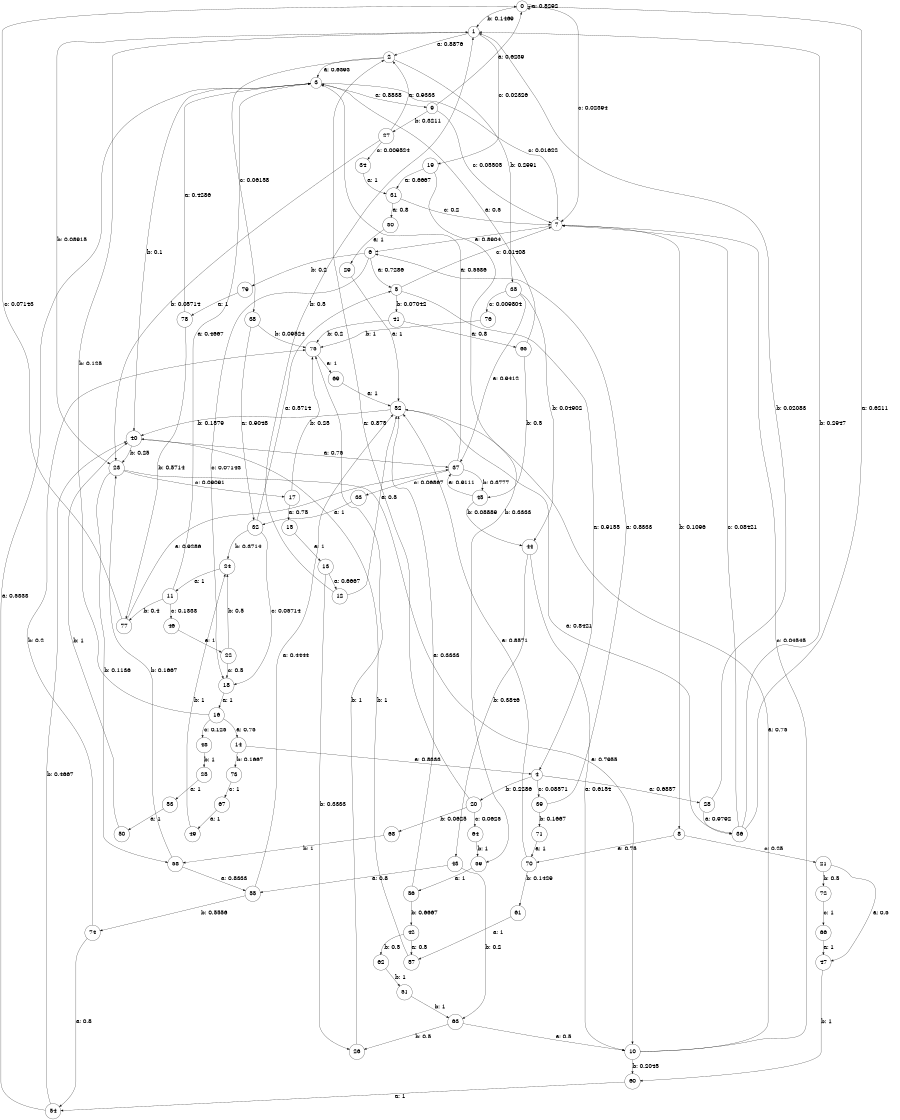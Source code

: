 digraph "d2-050nw-t0-cen-SML" {
size = "6,8.5";
ratio = "fill";
node [shape = circle];
node [fontsize = 24];
edge [fontsize = 24];
0 -> 0 [label = "a: 0.8292   "];
0 -> 1 [label = "b: 0.1469   "];
0 -> 7 [label = "c: 0.02394  "];
1 -> 2 [label = "a: 0.8876   "];
1 -> 23 [label = "b: 0.08915  "];
1 -> 19 [label = "c: 0.02326  "];
2 -> 3 [label = "a: 0.6393   "];
2 -> 35 [label = "b: 0.2991   "];
2 -> 38 [label = "c: 0.06158  "];
3 -> 9 [label = "a: 0.8838   "];
3 -> 40 [label = "b: 0.1      "];
3 -> 7 [label = "c: 0.01622  "];
4 -> 28 [label = "a: 0.6857   "];
4 -> 20 [label = "b: 0.2286   "];
4 -> 39 [label = "c: 0.08571  "];
5 -> 4 [label = "a: 0.9155   "];
5 -> 41 [label = "b: 0.07042  "];
5 -> 7 [label = "c: 0.01408  "];
6 -> 5 [label = "a: 0.7286   "];
6 -> 79 [label = "b: 0.2      "];
6 -> 18 [label = "c: 0.07143  "];
7 -> 6 [label = "a: 0.8904   "];
7 -> 8 [label = "b: 0.1096   "];
8 -> 70 [label = "a: 0.75     "];
8 -> 21 [label = "c: 0.25     "];
9 -> 0 [label = "a: 0.6239   "];
9 -> 27 [label = "b: 0.3211   "];
9 -> 7 [label = "c: 0.05505  "];
10 -> 52 [label = "a: 0.75     "];
10 -> 60 [label = "b: 0.2045   "];
10 -> 7 [label = "c: 0.04545  "];
11 -> 3 [label = "a: 0.4667   "];
11 -> 77 [label = "b: 0.4      "];
11 -> 46 [label = "c: 0.1333   "];
12 -> 52 [label = "a: 0.5      "];
12 -> 1 [label = "b: 0.5      "];
13 -> 12 [label = "a: 0.6667   "];
13 -> 26 [label = "b: 0.3333   "];
14 -> 4 [label = "a: 0.8333   "];
14 -> 73 [label = "b: 0.1667   "];
15 -> 13 [label = "a: 1        "];
16 -> 14 [label = "a: 0.75     "];
16 -> 1 [label = "b: 0.125    "];
16 -> 48 [label = "c: 0.125    "];
17 -> 15 [label = "a: 0.75     "];
17 -> 75 [label = "b: 0.25     "];
18 -> 16 [label = "a: 1        "];
19 -> 31 [label = "a: 0.6667   "];
19 -> 59 [label = "b: 0.3333   "];
20 -> 2 [label = "a: 0.875    "];
20 -> 68 [label = "b: 0.0625   "];
20 -> 64 [label = "c: 0.0625   "];
21 -> 47 [label = "a: 0.5      "];
21 -> 72 [label = "b: 0.5      "];
22 -> 24 [label = "b: 0.5      "];
22 -> 18 [label = "c: 0.5      "];
23 -> 10 [label = "a: 0.7955   "];
23 -> 58 [label = "b: 0.1136   "];
23 -> 17 [label = "c: 0.09091  "];
24 -> 11 [label = "a: 1        "];
25 -> 53 [label = "a: 1        "];
26 -> 75 [label = "b: 1        "];
27 -> 2 [label = "a: 0.9333   "];
27 -> 23 [label = "b: 0.05714  "];
27 -> 34 [label = "c: 0.009524  "];
28 -> 36 [label = "a: 0.9792   "];
28 -> 1 [label = "b: 0.02083  "];
29 -> 52 [label = "a: 1        "];
30 -> 29 [label = "a: 1        "];
31 -> 30 [label = "a: 0.8      "];
31 -> 7 [label = "c: 0.2      "];
32 -> 5 [label = "a: 0.5714   "];
32 -> 24 [label = "b: 0.3714   "];
32 -> 18 [label = "c: 0.05714  "];
33 -> 32 [label = "a: 1        "];
34 -> 31 [label = "a: 1        "];
35 -> 37 [label = "a: 0.9412   "];
35 -> 44 [label = "b: 0.04902  "];
35 -> 76 [label = "c: 0.009804  "];
36 -> 0 [label = "a: 0.6211   "];
36 -> 1 [label = "b: 0.2947   "];
36 -> 7 [label = "c: 0.08421  "];
37 -> 3 [label = "a: 0.5536   "];
37 -> 45 [label = "b: 0.3777   "];
37 -> 33 [label = "c: 0.06867  "];
38 -> 32 [label = "a: 0.9048   "];
38 -> 75 [label = "b: 0.09524  "];
39 -> 6 [label = "a: 0.8333   "];
39 -> 71 [label = "b: 0.1667   "];
40 -> 37 [label = "a: 0.75     "];
40 -> 23 [label = "b: 0.25     "];
41 -> 65 [label = "a: 0.8      "];
41 -> 75 [label = "b: 0.2      "];
42 -> 57 [label = "a: 0.5      "];
42 -> 62 [label = "b: 0.5      "];
43 -> 55 [label = "a: 0.8      "];
43 -> 63 [label = "b: 0.2      "];
44 -> 10 [label = "a: 0.6154   "];
44 -> 43 [label = "b: 0.3846   "];
45 -> 37 [label = "a: 0.9111   "];
45 -> 44 [label = "b: 0.08889  "];
46 -> 22 [label = "a: 1        "];
47 -> 60 [label = "b: 1        "];
48 -> 25 [label = "b: 1        "];
49 -> 24 [label = "b: 1        "];
50 -> 40 [label = "b: 1        "];
51 -> 63 [label = "b: 1        "];
52 -> 36 [label = "a: 0.8421   "];
52 -> 40 [label = "b: 0.1579   "];
53 -> 50 [label = "a: 1        "];
54 -> 3 [label = "a: 0.5333   "];
54 -> 40 [label = "b: 0.4667   "];
55 -> 52 [label = "a: 0.4444   "];
55 -> 74 [label = "b: 0.5556   "];
56 -> 52 [label = "a: 0.3333   "];
56 -> 42 [label = "b: 0.6667   "];
57 -> 40 [label = "b: 1        "];
58 -> 55 [label = "a: 0.8333   "];
58 -> 23 [label = "b: 0.1667   "];
59 -> 56 [label = "a: 1        "];
60 -> 54 [label = "a: 1        "];
61 -> 57 [label = "a: 1        "];
62 -> 51 [label = "b: 1        "];
63 -> 10 [label = "a: 0.5      "];
63 -> 26 [label = "b: 0.5      "];
64 -> 59 [label = "b: 1        "];
65 -> 3 [label = "a: 0.5      "];
65 -> 45 [label = "b: 0.5      "];
66 -> 47 [label = "a: 1        "];
67 -> 49 [label = "a: 1        "];
68 -> 58 [label = "b: 1        "];
69 -> 52 [label = "a: 1        "];
70 -> 52 [label = "a: 0.8571   "];
70 -> 61 [label = "b: 0.1429   "];
71 -> 70 [label = "a: 1        "];
72 -> 66 [label = "c: 1        "];
73 -> 67 [label = "c: 1        "];
74 -> 54 [label = "a: 0.8      "];
74 -> 75 [label = "b: 0.2      "];
75 -> 69 [label = "a: 1        "];
76 -> 75 [label = "b: 1        "];
77 -> 37 [label = "a: 0.9286   "];
77 -> 0 [label = "c: 0.07143  "];
78 -> 3 [label = "a: 0.4286   "];
78 -> 77 [label = "b: 0.5714   "];
79 -> 78 [label = "a: 1        "];
}